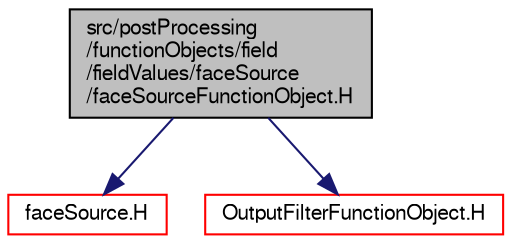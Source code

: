 digraph "src/postProcessing/functionObjects/field/fieldValues/faceSource/faceSourceFunctionObject.H"
{
  bgcolor="transparent";
  edge [fontname="FreeSans",fontsize="10",labelfontname="FreeSans",labelfontsize="10"];
  node [fontname="FreeSans",fontsize="10",shape=record];
  Node0 [label="src/postProcessing\l/functionObjects/field\l/fieldValues/faceSource\l/faceSourceFunctionObject.H",height=0.2,width=0.4,color="black", fillcolor="grey75", style="filled", fontcolor="black"];
  Node0 -> Node1 [color="midnightblue",fontsize="10",style="solid",fontname="FreeSans"];
  Node1 [label="faceSource.H",height=0.2,width=0.4,color="red",URL="$a13292.html"];
  Node0 -> Node278 [color="midnightblue",fontsize="10",style="solid",fontname="FreeSans"];
  Node278 [label="OutputFilterFunctionObject.H",height=0.2,width=0.4,color="red",URL="$a08975.html"];
}
